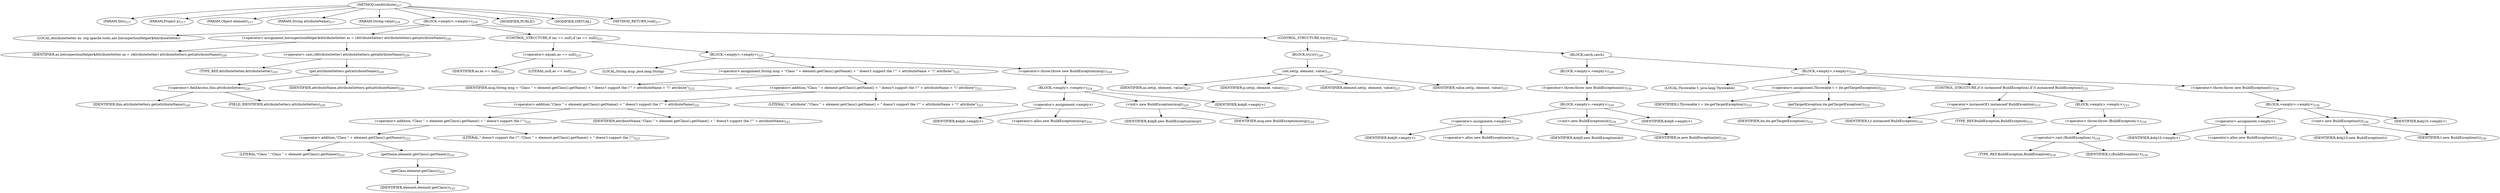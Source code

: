 digraph "setAttribute" {  
"446" [label = <(METHOD,setAttribute)<SUB>217</SUB>> ]
"447" [label = <(PARAM,this)<SUB>217</SUB>> ]
"448" [label = <(PARAM,Project p)<SUB>217</SUB>> ]
"449" [label = <(PARAM,Object element)<SUB>217</SUB>> ]
"450" [label = <(PARAM,String attributeName)<SUB>217</SUB>> ]
"451" [label = <(PARAM,String value)<SUB>218</SUB>> ]
"452" [label = <(BLOCK,&lt;empty&gt;,&lt;empty&gt;)<SUB>219</SUB>> ]
"453" [label = <(LOCAL,AttributeSetter as: org.apache.tools.ant.IntrospectionHelper$AttributeSetter)> ]
"454" [label = <(&lt;operator&gt;.assignment,IntrospectionHelper$AttributeSetter as = (AttributeSetter) attributeSetters.get(attributeName))<SUB>220</SUB>> ]
"455" [label = <(IDENTIFIER,as,IntrospectionHelper$AttributeSetter as = (AttributeSetter) attributeSetters.get(attributeName))<SUB>220</SUB>> ]
"456" [label = <(&lt;operator&gt;.cast,(AttributeSetter) attributeSetters.get(attributeName))<SUB>220</SUB>> ]
"457" [label = <(TYPE_REF,AttributeSetter,AttributeSetter)<SUB>220</SUB>> ]
"458" [label = <(get,attributeSetters.get(attributeName))<SUB>220</SUB>> ]
"459" [label = <(&lt;operator&gt;.fieldAccess,this.attributeSetters)<SUB>220</SUB>> ]
"460" [label = <(IDENTIFIER,this,attributeSetters.get(attributeName))<SUB>220</SUB>> ]
"461" [label = <(FIELD_IDENTIFIER,attributeSetters,attributeSetters)<SUB>220</SUB>> ]
"462" [label = <(IDENTIFIER,attributeName,attributeSetters.get(attributeName))<SUB>220</SUB>> ]
"463" [label = <(CONTROL_STRUCTURE,if (as == null),if (as == null))<SUB>221</SUB>> ]
"464" [label = <(&lt;operator&gt;.equals,as == null)<SUB>221</SUB>> ]
"465" [label = <(IDENTIFIER,as,as == null)<SUB>221</SUB>> ]
"466" [label = <(LITERAL,null,as == null)<SUB>221</SUB>> ]
"467" [label = <(BLOCK,&lt;empty&gt;,&lt;empty&gt;)<SUB>221</SUB>> ]
"468" [label = <(LOCAL,String msg: java.lang.String)> ]
"469" [label = <(&lt;operator&gt;.assignment,String msg = &quot;Class &quot; + element.getClass().getName() + &quot; doesn't support the \&quot;&quot; + attributeName + &quot;\&quot; attribute&quot;)<SUB>222</SUB>> ]
"470" [label = <(IDENTIFIER,msg,String msg = &quot;Class &quot; + element.getClass().getName() + &quot; doesn't support the \&quot;&quot; + attributeName + &quot;\&quot; attribute&quot;)<SUB>222</SUB>> ]
"471" [label = <(&lt;operator&gt;.addition,&quot;Class &quot; + element.getClass().getName() + &quot; doesn't support the \&quot;&quot; + attributeName + &quot;\&quot; attribute&quot;)<SUB>222</SUB>> ]
"472" [label = <(&lt;operator&gt;.addition,&quot;Class &quot; + element.getClass().getName() + &quot; doesn't support the \&quot;&quot; + attributeName)<SUB>222</SUB>> ]
"473" [label = <(&lt;operator&gt;.addition,&quot;Class &quot; + element.getClass().getName() + &quot; doesn't support the \&quot;&quot;)<SUB>222</SUB>> ]
"474" [label = <(&lt;operator&gt;.addition,&quot;Class &quot; + element.getClass().getName())<SUB>222</SUB>> ]
"475" [label = <(LITERAL,&quot;Class &quot;,&quot;Class &quot; + element.getClass().getName())<SUB>222</SUB>> ]
"476" [label = <(getName,element.getClass().getName())<SUB>222</SUB>> ]
"477" [label = <(getClass,element.getClass())<SUB>222</SUB>> ]
"478" [label = <(IDENTIFIER,element,element.getClass())<SUB>222</SUB>> ]
"479" [label = <(LITERAL,&quot; doesn't support the \&quot;&quot;,&quot;Class &quot; + element.getClass().getName() + &quot; doesn't support the \&quot;&quot;)<SUB>223</SUB>> ]
"480" [label = <(IDENTIFIER,attributeName,&quot;Class &quot; + element.getClass().getName() + &quot; doesn't support the \&quot;&quot; + attributeName)<SUB>223</SUB>> ]
"481" [label = <(LITERAL,&quot;\&quot; attribute&quot;,&quot;Class &quot; + element.getClass().getName() + &quot; doesn't support the \&quot;&quot; + attributeName + &quot;\&quot; attribute&quot;)<SUB>223</SUB>> ]
"482" [label = <(&lt;operator&gt;.throw,throw new BuildException(msg);)<SUB>224</SUB>> ]
"483" [label = <(BLOCK,&lt;empty&gt;,&lt;empty&gt;)<SUB>224</SUB>> ]
"484" [label = <(&lt;operator&gt;.assignment,&lt;empty&gt;)> ]
"485" [label = <(IDENTIFIER,$obj8,&lt;empty&gt;)> ]
"486" [label = <(&lt;operator&gt;.alloc,new BuildException(msg))<SUB>224</SUB>> ]
"487" [label = <(&lt;init&gt;,new BuildException(msg))<SUB>224</SUB>> ]
"488" [label = <(IDENTIFIER,$obj8,new BuildException(msg))> ]
"489" [label = <(IDENTIFIER,msg,new BuildException(msg))<SUB>224</SUB>> ]
"490" [label = <(IDENTIFIER,$obj8,&lt;empty&gt;)> ]
"491" [label = <(CONTROL_STRUCTURE,try,try)<SUB>226</SUB>> ]
"492" [label = <(BLOCK,try,try)<SUB>226</SUB>> ]
"493" [label = <(set,set(p, element, value))<SUB>227</SUB>> ]
"494" [label = <(IDENTIFIER,as,set(p, element, value))<SUB>227</SUB>> ]
"495" [label = <(IDENTIFIER,p,set(p, element, value))<SUB>227</SUB>> ]
"496" [label = <(IDENTIFIER,element,set(p, element, value))<SUB>227</SUB>> ]
"497" [label = <(IDENTIFIER,value,set(p, element, value))<SUB>227</SUB>> ]
"498" [label = <(BLOCK,catch,catch)> ]
"499" [label = <(BLOCK,&lt;empty&gt;,&lt;empty&gt;)<SUB>228</SUB>> ]
"500" [label = <(&lt;operator&gt;.throw,throw new BuildException(ie);)<SUB>230</SUB>> ]
"501" [label = <(BLOCK,&lt;empty&gt;,&lt;empty&gt;)<SUB>230</SUB>> ]
"502" [label = <(&lt;operator&gt;.assignment,&lt;empty&gt;)> ]
"503" [label = <(IDENTIFIER,$obj9,&lt;empty&gt;)> ]
"504" [label = <(&lt;operator&gt;.alloc,new BuildException(ie))<SUB>230</SUB>> ]
"505" [label = <(&lt;init&gt;,new BuildException(ie))<SUB>230</SUB>> ]
"506" [label = <(IDENTIFIER,$obj9,new BuildException(ie))> ]
"507" [label = <(IDENTIFIER,ie,new BuildException(ie))<SUB>230</SUB>> ]
"508" [label = <(IDENTIFIER,$obj9,&lt;empty&gt;)> ]
"509" [label = <(BLOCK,&lt;empty&gt;,&lt;empty&gt;)<SUB>231</SUB>> ]
"510" [label = <(LOCAL,Throwable t: java.lang.Throwable)> ]
"511" [label = <(&lt;operator&gt;.assignment,Throwable t = ite.getTargetException())<SUB>232</SUB>> ]
"512" [label = <(IDENTIFIER,t,Throwable t = ite.getTargetException())<SUB>232</SUB>> ]
"513" [label = <(getTargetException,ite.getTargetException())<SUB>232</SUB>> ]
"514" [label = <(IDENTIFIER,ite,ite.getTargetException())<SUB>232</SUB>> ]
"515" [label = <(CONTROL_STRUCTURE,if (t instanceof BuildException),if (t instanceof BuildException))<SUB>233</SUB>> ]
"516" [label = <(&lt;operator&gt;.instanceOf,t instanceof BuildException)<SUB>233</SUB>> ]
"517" [label = <(IDENTIFIER,t,t instanceof BuildException)<SUB>233</SUB>> ]
"518" [label = <(TYPE_REF,BuildException,BuildException)<SUB>233</SUB>> ]
"519" [label = <(BLOCK,&lt;empty&gt;,&lt;empty&gt;)<SUB>233</SUB>> ]
"520" [label = <(&lt;operator&gt;.throw,throw (BuildException) t;)<SUB>234</SUB>> ]
"521" [label = <(&lt;operator&gt;.cast,(BuildException) t)<SUB>234</SUB>> ]
"522" [label = <(TYPE_REF,BuildException,BuildException)<SUB>234</SUB>> ]
"523" [label = <(IDENTIFIER,t,(BuildException) t)<SUB>234</SUB>> ]
"524" [label = <(&lt;operator&gt;.throw,throw new BuildException(t);)<SUB>236</SUB>> ]
"525" [label = <(BLOCK,&lt;empty&gt;,&lt;empty&gt;)<SUB>236</SUB>> ]
"526" [label = <(&lt;operator&gt;.assignment,&lt;empty&gt;)> ]
"527" [label = <(IDENTIFIER,$obj10,&lt;empty&gt;)> ]
"528" [label = <(&lt;operator&gt;.alloc,new BuildException(t))<SUB>236</SUB>> ]
"529" [label = <(&lt;init&gt;,new BuildException(t))<SUB>236</SUB>> ]
"530" [label = <(IDENTIFIER,$obj10,new BuildException(t))> ]
"531" [label = <(IDENTIFIER,t,new BuildException(t))<SUB>236</SUB>> ]
"532" [label = <(IDENTIFIER,$obj10,&lt;empty&gt;)> ]
"533" [label = <(MODIFIER,PUBLIC)> ]
"534" [label = <(MODIFIER,VIRTUAL)> ]
"535" [label = <(METHOD_RETURN,void)<SUB>217</SUB>> ]
  "446" -> "447" 
  "446" -> "448" 
  "446" -> "449" 
  "446" -> "450" 
  "446" -> "451" 
  "446" -> "452" 
  "446" -> "533" 
  "446" -> "534" 
  "446" -> "535" 
  "452" -> "453" 
  "452" -> "454" 
  "452" -> "463" 
  "452" -> "491" 
  "454" -> "455" 
  "454" -> "456" 
  "456" -> "457" 
  "456" -> "458" 
  "458" -> "459" 
  "458" -> "462" 
  "459" -> "460" 
  "459" -> "461" 
  "463" -> "464" 
  "463" -> "467" 
  "464" -> "465" 
  "464" -> "466" 
  "467" -> "468" 
  "467" -> "469" 
  "467" -> "482" 
  "469" -> "470" 
  "469" -> "471" 
  "471" -> "472" 
  "471" -> "481" 
  "472" -> "473" 
  "472" -> "480" 
  "473" -> "474" 
  "473" -> "479" 
  "474" -> "475" 
  "474" -> "476" 
  "476" -> "477" 
  "477" -> "478" 
  "482" -> "483" 
  "483" -> "484" 
  "483" -> "487" 
  "483" -> "490" 
  "484" -> "485" 
  "484" -> "486" 
  "487" -> "488" 
  "487" -> "489" 
  "491" -> "492" 
  "491" -> "498" 
  "492" -> "493" 
  "493" -> "494" 
  "493" -> "495" 
  "493" -> "496" 
  "493" -> "497" 
  "498" -> "499" 
  "498" -> "509" 
  "499" -> "500" 
  "500" -> "501" 
  "501" -> "502" 
  "501" -> "505" 
  "501" -> "508" 
  "502" -> "503" 
  "502" -> "504" 
  "505" -> "506" 
  "505" -> "507" 
  "509" -> "510" 
  "509" -> "511" 
  "509" -> "515" 
  "509" -> "524" 
  "511" -> "512" 
  "511" -> "513" 
  "513" -> "514" 
  "515" -> "516" 
  "515" -> "519" 
  "516" -> "517" 
  "516" -> "518" 
  "519" -> "520" 
  "520" -> "521" 
  "521" -> "522" 
  "521" -> "523" 
  "524" -> "525" 
  "525" -> "526" 
  "525" -> "529" 
  "525" -> "532" 
  "526" -> "527" 
  "526" -> "528" 
  "529" -> "530" 
  "529" -> "531" 
}
